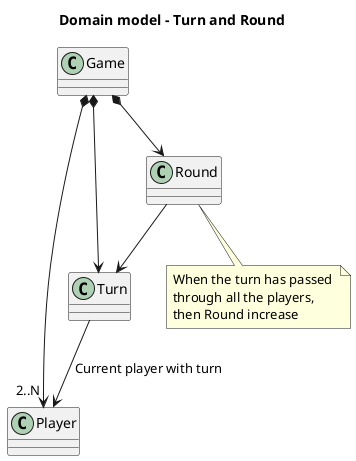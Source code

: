 @startuml
title "Domain model - Turn and Round"

Game *--> "2..N" Player
Game *--> Turn
Game *--> Round

Round --> Turn

Turn --> Player : "Current player with turn"

note as RoundAndTurn
	When the turn has passed 
	through all the players,
	then Round increase
end note

Round .. RoundAndTurn

@enduml